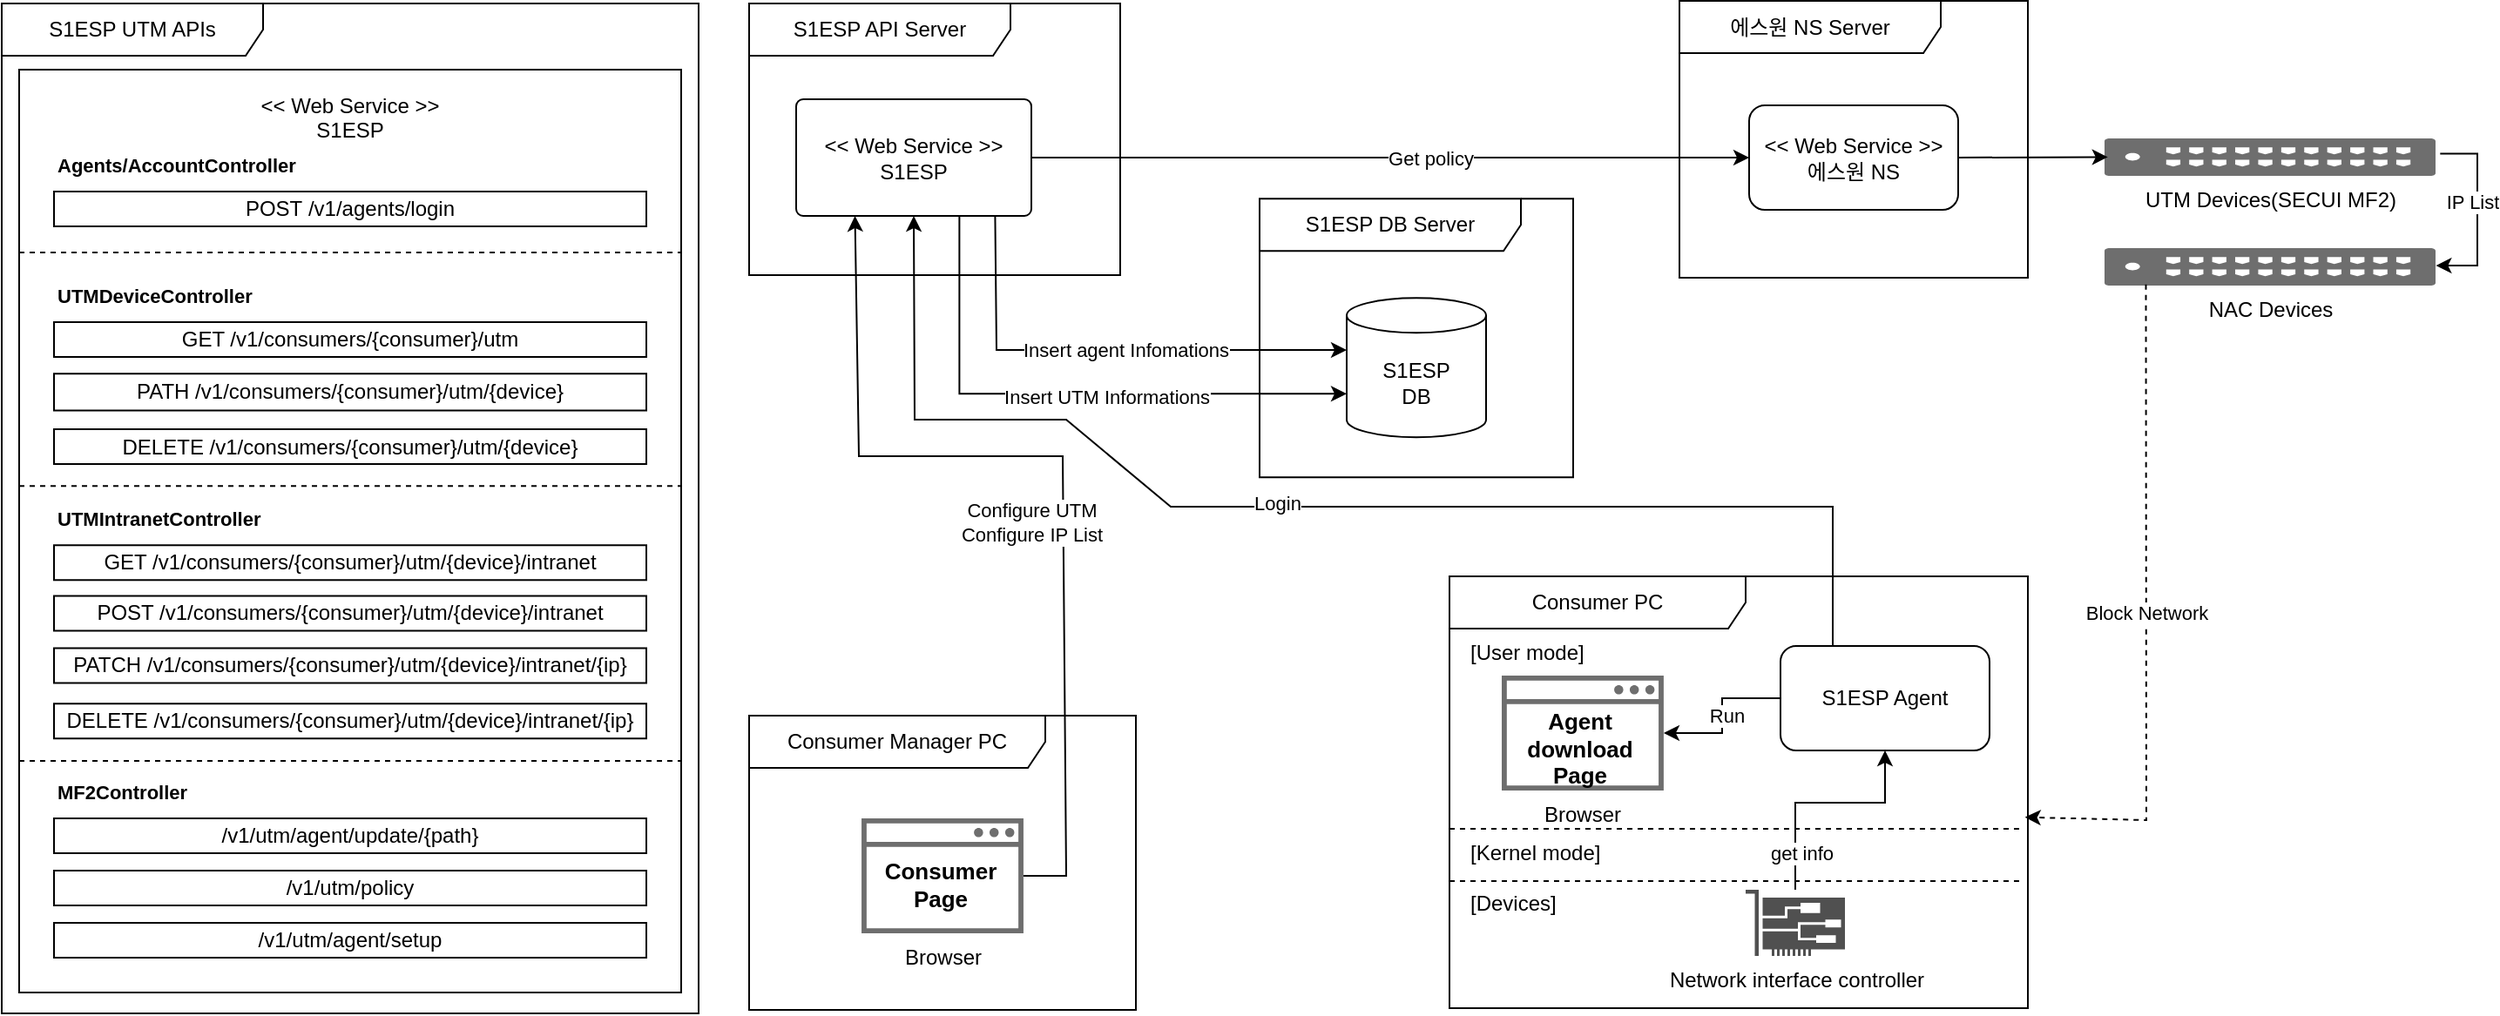<mxfile version="24.7.6">
  <diagram name="페이지-1" id="lI48-LUjIKv5oVbXYokH">
    <mxGraphModel dx="1589" dy="994" grid="1" gridSize="10" guides="1" tooltips="1" connect="1" arrows="1" fold="1" page="1" pageScale="1" pageWidth="1600" pageHeight="1400" background="#ffffff" math="0" shadow="0">
      <root>
        <mxCell id="0" />
        <mxCell id="1" parent="0" />
        <mxCell id="y2j8pdcFpELkHroc6ahy-34" value="&amp;lt;&amp;lt; Web Service&lt;span style=&quot;background-color: initial;&quot;&gt;&amp;nbsp;&amp;gt;&amp;gt;&lt;/span&gt;&lt;div&gt;S1ESP&lt;/div&gt;&lt;div&gt;&lt;br&gt;&lt;/div&gt;&lt;div&gt;&lt;br&gt;&lt;/div&gt;&lt;div&gt;&lt;br&gt;&lt;/div&gt;&lt;div&gt;&lt;br&gt;&lt;/div&gt;&lt;div&gt;&lt;br&gt;&lt;/div&gt;&lt;div&gt;&lt;br&gt;&lt;/div&gt;&lt;div&gt;&lt;br&gt;&lt;/div&gt;&lt;div&gt;&lt;br&gt;&lt;/div&gt;&lt;div&gt;&lt;br&gt;&lt;/div&gt;&lt;div&gt;&lt;br&gt;&lt;/div&gt;&lt;div&gt;&lt;br&gt;&lt;/div&gt;&lt;div&gt;&lt;br&gt;&lt;/div&gt;&lt;div&gt;&lt;br&gt;&lt;/div&gt;&lt;div&gt;&lt;br&gt;&lt;/div&gt;&lt;div&gt;&lt;br&gt;&lt;/div&gt;&lt;div&gt;&lt;br&gt;&lt;/div&gt;&lt;div&gt;&lt;br&gt;&lt;/div&gt;&lt;div&gt;&lt;br&gt;&lt;/div&gt;&lt;div&gt;&lt;br&gt;&lt;/div&gt;&lt;div&gt;&lt;br&gt;&lt;/div&gt;&lt;div&gt;&lt;br&gt;&lt;/div&gt;&lt;div&gt;&lt;br&gt;&lt;/div&gt;&lt;div&gt;&lt;br&gt;&lt;/div&gt;&lt;div&gt;&lt;br&gt;&lt;/div&gt;&lt;div&gt;&lt;br&gt;&lt;/div&gt;&lt;div&gt;&lt;br&gt;&lt;/div&gt;&lt;div&gt;&lt;br&gt;&lt;/div&gt;&lt;div&gt;&lt;br&gt;&lt;/div&gt;&lt;div&gt;&lt;br&gt;&lt;/div&gt;&lt;div&gt;&lt;br&gt;&lt;/div&gt;&lt;div&gt;&lt;br&gt;&lt;/div&gt;&lt;div&gt;&lt;br&gt;&lt;/div&gt;&lt;div&gt;&lt;br&gt;&lt;/div&gt;" style="rounded=1;whiteSpace=wrap;html=1;arcSize=0;" vertex="1" parent="1">
          <mxGeometry x="59" y="69" width="380" height="530" as="geometry" />
        </mxCell>
        <mxCell id="y2j8pdcFpELkHroc6ahy-2" value="S1ESP UTM APIs" style="shape=umlFrame;whiteSpace=wrap;html=1;pointerEvents=0;width=150;height=30;" vertex="1" parent="1">
          <mxGeometry x="49" y="31" width="400" height="580" as="geometry" />
        </mxCell>
        <mxCell id="y2j8pdcFpELkHroc6ahy-9" value="Consumer PC" style="shape=umlFrame;whiteSpace=wrap;html=1;pointerEvents=0;recursiveResize=0;container=1;collapsible=0;width=170;" vertex="1" parent="1">
          <mxGeometry x="880" y="360" width="332" height="247.94" as="geometry" />
        </mxCell>
        <mxCell id="y2j8pdcFpELkHroc6ahy-10" value="[User mode]" style="text;html=1;" vertex="1" parent="y2j8pdcFpELkHroc6ahy-9">
          <mxGeometry width="100" height="20" relative="1" as="geometry">
            <mxPoint x="10" y="30" as="offset" />
          </mxGeometry>
        </mxCell>
        <mxCell id="y2j8pdcFpELkHroc6ahy-11" value="" style="line;strokeWidth=1;dashed=1;labelPosition=center;verticalLabelPosition=bottom;align=left;verticalAlign=top;spacingLeft=20;spacingTop=15;html=1;whiteSpace=wrap;" vertex="1" parent="y2j8pdcFpELkHroc6ahy-9">
          <mxGeometry y="170" width="330" height="10" as="geometry" />
        </mxCell>
        <mxCell id="y2j8pdcFpELkHroc6ahy-142" style="edgeStyle=orthogonalEdgeStyle;rounded=0;orthogonalLoop=1;jettySize=auto;html=1;" edge="1" parent="y2j8pdcFpELkHroc6ahy-9" source="y2j8pdcFpELkHroc6ahy-7" target="y2j8pdcFpELkHroc6ahy-127">
          <mxGeometry relative="1" as="geometry" />
        </mxCell>
        <mxCell id="y2j8pdcFpELkHroc6ahy-145" value="Run" style="edgeLabel;html=1;align=center;verticalAlign=middle;resizable=0;points=[];" vertex="1" connectable="0" parent="y2j8pdcFpELkHroc6ahy-142">
          <mxGeometry x="-0.272" relative="1" as="geometry">
            <mxPoint y="10" as="offset" />
          </mxGeometry>
        </mxCell>
        <mxCell id="y2j8pdcFpELkHroc6ahy-7" value="S1ESP Agent" style="rounded=1;whiteSpace=wrap;html=1;" vertex="1" parent="y2j8pdcFpELkHroc6ahy-9">
          <mxGeometry x="190" y="40" width="120" height="60" as="geometry" />
        </mxCell>
        <mxCell id="y2j8pdcFpELkHroc6ahy-12" value="" style="line;strokeWidth=1;dashed=1;labelPosition=center;verticalLabelPosition=bottom;align=left;verticalAlign=top;spacingLeft=20;spacingTop=15;html=1;whiteSpace=wrap;" vertex="1" parent="y2j8pdcFpELkHroc6ahy-9">
          <mxGeometry y="140" width="330" height="10" as="geometry" />
        </mxCell>
        <mxCell id="y2j8pdcFpELkHroc6ahy-17" style="edgeStyle=orthogonalEdgeStyle;rounded=0;orthogonalLoop=1;jettySize=auto;html=1;entryX=0.5;entryY=1;entryDx=0;entryDy=0;" edge="1" parent="y2j8pdcFpELkHroc6ahy-9" source="y2j8pdcFpELkHroc6ahy-8" target="y2j8pdcFpELkHroc6ahy-7">
          <mxGeometry relative="1" as="geometry">
            <Array as="points">
              <mxPoint x="198" y="130" />
              <mxPoint x="250" y="130" />
            </Array>
          </mxGeometry>
        </mxCell>
        <mxCell id="y2j8pdcFpELkHroc6ahy-18" value="get info" style="edgeLabel;html=1;align=center;verticalAlign=middle;resizable=0;points=[];" vertex="1" connectable="0" parent="y2j8pdcFpELkHroc6ahy-17">
          <mxGeometry x="-0.042" y="-2" relative="1" as="geometry">
            <mxPoint x="-10" y="27" as="offset" />
          </mxGeometry>
        </mxCell>
        <mxCell id="y2j8pdcFpELkHroc6ahy-8" value="Network interface controller" style="sketch=0;pointerEvents=1;shadow=0;dashed=0;html=1;strokeColor=none;fillColor=#505050;labelPosition=center;verticalLabelPosition=bottom;verticalAlign=top;outlineConnect=0;align=center;shape=mxgraph.office.devices.nic;" vertex="1" parent="y2j8pdcFpELkHroc6ahy-9">
          <mxGeometry x="170" y="180" width="57" height="38" as="geometry" />
        </mxCell>
        <mxCell id="y2j8pdcFpELkHroc6ahy-13" value="[Kernel mode]" style="text;html=1;" vertex="1" parent="y2j8pdcFpELkHroc6ahy-9">
          <mxGeometry x="10" y="145" width="100" height="20" as="geometry" />
        </mxCell>
        <mxCell id="y2j8pdcFpELkHroc6ahy-15" value="[Devices]" style="text;html=1;" vertex="1" parent="y2j8pdcFpELkHroc6ahy-9">
          <mxGeometry x="10" y="174" width="100" height="20" as="geometry" />
        </mxCell>
        <mxCell id="y2j8pdcFpELkHroc6ahy-127" value="Browser" style="sketch=0;pointerEvents=1;shadow=0;dashed=0;html=1;strokeColor=none;fillColor=#6E6E6E;aspect=fixed;labelPosition=center;verticalLabelPosition=bottom;verticalAlign=top;align=center;outlineConnect=0;shape=mxgraph.vvd.web_browser;strokeWidth=1;" vertex="1" parent="y2j8pdcFpELkHroc6ahy-9">
          <mxGeometry x="30" y="57.0" width="92.95" height="66" as="geometry" />
        </mxCell>
        <mxCell id="y2j8pdcFpELkHroc6ahy-128" value="&lt;font style=&quot;font-size: 13px;&quot;&gt;&lt;b&gt;Agent download&lt;br&gt;Page&lt;/b&gt;&lt;/font&gt;" style="text;html=1;align=center;verticalAlign=middle;whiteSpace=wrap;rounded=0;fillColor=default;" vertex="1" parent="y2j8pdcFpELkHroc6ahy-9">
          <mxGeometry x="40" y="79.47" width="70" height="39.47" as="geometry" />
        </mxCell>
        <mxCell id="y2j8pdcFpELkHroc6ahy-20" value="S1ESP&lt;br&gt;DB" style="shape=cylinder3;whiteSpace=wrap;html=1;boundedLbl=1;backgroundOutline=1;size=10;" vertex="1" parent="1">
          <mxGeometry x="821" y="200.13" width="80" height="80" as="geometry" />
        </mxCell>
        <mxCell id="y2j8pdcFpELkHroc6ahy-22" value="UTM Devices(SECUI MF2)" style="verticalLabelPosition=bottom;sketch=0;html=1;fillColor=#6E6E6E;strokeColor=none;verticalAlign=top;pointerEvents=1;align=center;shape=mxgraph.cisco_safe.security_icons.utm;" vertex="1" parent="1">
          <mxGeometry x="1256" y="108.5" width="190" height="21.5" as="geometry" />
        </mxCell>
        <mxCell id="y2j8pdcFpELkHroc6ahy-23" style="rounded=0;orthogonalLoop=1;jettySize=auto;html=1;exitX=1;exitY=0.5;exitDx=0;exitDy=0;entryX=0.01;entryY=0.499;entryDx=0;entryDy=0;entryPerimeter=0;" edge="1" parent="1" source="y2j8pdcFpELkHroc6ahy-30" target="y2j8pdcFpELkHroc6ahy-22">
          <mxGeometry relative="1" as="geometry">
            <mxPoint x="1359.68" y="78.88" as="sourcePoint" />
            <mxPoint x="1969.68" y="-191.12" as="targetPoint" />
          </mxGeometry>
        </mxCell>
        <mxCell id="y2j8pdcFpELkHroc6ahy-27" value="S1ESP DB Server" style="shape=umlFrame;whiteSpace=wrap;html=1;pointerEvents=0;width=150;height=30;" vertex="1" parent="1">
          <mxGeometry x="771" y="143.13" width="180" height="160" as="geometry" />
        </mxCell>
        <mxCell id="y2j8pdcFpELkHroc6ahy-29" value="에스원 NS Server" style="shape=umlFrame;whiteSpace=wrap;html=1;pointerEvents=0;width=150;height=30;" vertex="1" parent="1">
          <mxGeometry x="1012" y="29.5" width="200" height="159" as="geometry" />
        </mxCell>
        <mxCell id="y2j8pdcFpELkHroc6ahy-30" value="&amp;lt;&amp;lt; Web Service &amp;gt;&amp;gt;&lt;br&gt;에스원 NS" style="rounded=1;whiteSpace=wrap;html=1;" vertex="1" parent="1">
          <mxGeometry x="1052" y="89.5" width="120" height="60" as="geometry" />
        </mxCell>
        <mxCell id="y2j8pdcFpELkHroc6ahy-31" value="/v1/utm/policy" style="rounded=0;whiteSpace=wrap;html=1;" vertex="1" parent="1">
          <mxGeometry x="79" y="529" width="340" height="20" as="geometry" />
        </mxCell>
        <mxCell id="y2j8pdcFpELkHroc6ahy-36" value="/v1/utm/agent/update/{path}" style="rounded=0;whiteSpace=wrap;html=1;" vertex="1" parent="1">
          <mxGeometry x="79" y="499" width="340" height="20" as="geometry" />
        </mxCell>
        <mxCell id="y2j8pdcFpELkHroc6ahy-49" value="NAC Devices" style="verticalLabelPosition=bottom;sketch=0;html=1;fillColor=#6E6E6E;strokeColor=none;verticalAlign=top;pointerEvents=1;align=center;shape=mxgraph.cisco_safe.security_icons.utm;" vertex="1" parent="1">
          <mxGeometry x="1256" y="171.5" width="190" height="21.5" as="geometry" />
        </mxCell>
        <mxCell id="y2j8pdcFpELkHroc6ahy-50" value="IP List" style="rounded=0;orthogonalLoop=1;jettySize=auto;html=1;entryX=1.001;entryY=0.467;entryDx=0;entryDy=0;entryPerimeter=0;exitX=1.014;exitY=0.409;exitDx=0;exitDy=0;exitPerimeter=0;edgeStyle=orthogonalEdgeStyle;" edge="1" parent="1" source="y2j8pdcFpELkHroc6ahy-22" target="y2j8pdcFpELkHroc6ahy-49">
          <mxGeometry x="-0.097" y="-3" relative="1" as="geometry">
            <mxPoint x="1617" y="287.062" as="sourcePoint" />
            <mxPoint x="1619.47" y="353.554" as="targetPoint" />
            <Array as="points">
              <mxPoint x="1470" y="117" />
              <mxPoint x="1470" y="182" />
            </Array>
            <mxPoint as="offset" />
          </mxGeometry>
        </mxCell>
        <mxCell id="y2j8pdcFpELkHroc6ahy-51" style="rounded=0;orthogonalLoop=1;jettySize=auto;html=1;dashed=1;entryX=0.995;entryY=0.558;entryDx=0;entryDy=0;entryPerimeter=0;exitX=0.125;exitY=0.971;exitDx=0;exitDy=0;exitPerimeter=0;" edge="1" parent="1" source="y2j8pdcFpELkHroc6ahy-49" target="y2j8pdcFpELkHroc6ahy-9">
          <mxGeometry relative="1" as="geometry">
            <mxPoint x="1371" y="577" as="targetPoint" />
            <Array as="points">
              <mxPoint x="1280" y="500" />
            </Array>
          </mxGeometry>
        </mxCell>
        <mxCell id="y2j8pdcFpELkHroc6ahy-53" value="Block Network" style="edgeLabel;html=1;align=center;verticalAlign=middle;resizable=0;points=[];" vertex="1" connectable="0" parent="y2j8pdcFpELkHroc6ahy-51">
          <mxGeometry x="0.091" y="-2" relative="1" as="geometry">
            <mxPoint x="2" y="-18" as="offset" />
          </mxGeometry>
        </mxCell>
        <mxCell id="y2j8pdcFpELkHroc6ahy-62" value="/v1/utm/agent/setup" style="rounded=0;whiteSpace=wrap;html=1;" vertex="1" parent="1">
          <mxGeometry x="79" y="559" width="340" height="20" as="geometry" />
        </mxCell>
        <mxCell id="y2j8pdcFpELkHroc6ahy-63" value="GET /v1/consumers/{consumer}/utm/{device}/intranet" style="rounded=0;whiteSpace=wrap;html=1;" vertex="1" parent="1">
          <mxGeometry x="79" y="342.13" width="340" height="20" as="geometry" />
        </mxCell>
        <mxCell id="y2j8pdcFpELkHroc6ahy-65" value="GET /v1/consumers/{consumer}/utm" style="rounded=0;whiteSpace=wrap;html=1;" vertex="1" parent="1">
          <mxGeometry x="79" y="214" width="340" height="20" as="geometry" />
        </mxCell>
        <mxCell id="y2j8pdcFpELkHroc6ahy-66" value="PATH&amp;nbsp;/v1/consumers/{consumer}/utm/{device}" style="rounded=0;whiteSpace=wrap;html=1;" vertex="1" parent="1">
          <mxGeometry x="79" y="243.62" width="340" height="21.13" as="geometry" />
        </mxCell>
        <mxCell id="y2j8pdcFpELkHroc6ahy-67" value="DELETE&amp;nbsp;/v1/consumers/{consumer}/utm/{device}" style="rounded=0;whiteSpace=wrap;html=1;" vertex="1" parent="1">
          <mxGeometry x="79" y="275.5" width="340" height="20" as="geometry" />
        </mxCell>
        <mxCell id="y2j8pdcFpELkHroc6ahy-76" value="POST /v1/consumers/{consumer}/utm/{device}/intranet" style="rounded=0;whiteSpace=wrap;html=1;" vertex="1" parent="1">
          <mxGeometry x="79" y="371.25" width="340" height="20" as="geometry" />
        </mxCell>
        <mxCell id="y2j8pdcFpELkHroc6ahy-77" value="PATCH /v1/consumers/{consumer}/utm/{device}/intranet/{ip}" style="rounded=0;whiteSpace=wrap;html=1;" vertex="1" parent="1">
          <mxGeometry x="79" y="401.25" width="340" height="20" as="geometry" />
        </mxCell>
        <mxCell id="y2j8pdcFpELkHroc6ahy-78" value="DELETE /v1/consumers/{consumer}/utm/{device}/intranet/{ip}" style="rounded=0;whiteSpace=wrap;html=1;" vertex="1" parent="1">
          <mxGeometry x="79" y="433.13" width="340" height="20" as="geometry" />
        </mxCell>
        <mxCell id="y2j8pdcFpELkHroc6ahy-80" value="POST&amp;nbsp;/v1/agents/login" style="rounded=0;whiteSpace=wrap;html=1;" vertex="1" parent="1">
          <mxGeometry x="79" y="139" width="340" height="20" as="geometry" />
        </mxCell>
        <mxCell id="y2j8pdcFpELkHroc6ahy-84" value="" style="line;strokeWidth=1;dashed=1;labelPosition=center;verticalLabelPosition=bottom;align=left;verticalAlign=top;spacingLeft=20;spacingTop=15;html=1;whiteSpace=wrap;" vertex="1" parent="1">
          <mxGeometry x="59" y="169" width="380" height="10" as="geometry" />
        </mxCell>
        <mxCell id="y2j8pdcFpELkHroc6ahy-86" value="" style="line;strokeWidth=1;dashed=1;labelPosition=center;verticalLabelPosition=bottom;align=left;verticalAlign=top;spacingLeft=20;spacingTop=15;html=1;whiteSpace=wrap;" vertex="1" parent="1">
          <mxGeometry x="59" y="303.13" width="380" height="10" as="geometry" />
        </mxCell>
        <mxCell id="y2j8pdcFpELkHroc6ahy-87" value="" style="line;strokeWidth=1;dashed=1;labelPosition=center;verticalLabelPosition=bottom;align=left;verticalAlign=top;spacingLeft=20;spacingTop=15;html=1;whiteSpace=wrap;" vertex="1" parent="1">
          <mxGeometry x="59" y="461" width="380" height="10" as="geometry" />
        </mxCell>
        <mxCell id="y2j8pdcFpELkHroc6ahy-88" value="&lt;b style=&quot;font-size: 11px;&quot;&gt;&lt;font style=&quot;font-size: 11px;&quot;&gt;MF2Controller&lt;/font&gt;&lt;/b&gt;" style="text;html=1;align=left;verticalAlign=middle;whiteSpace=wrap;rounded=0;fontSize=11;" vertex="1" parent="1">
          <mxGeometry x="79" y="469" width="120" height="30" as="geometry" />
        </mxCell>
        <mxCell id="y2j8pdcFpELkHroc6ahy-89" value="&lt;span style=&quot;font-size: 11px;&quot;&gt;&lt;b style=&quot;font-size: 11px;&quot;&gt;UTMIntranetController&lt;/b&gt;&lt;/span&gt;" style="text;html=1;align=left;verticalAlign=middle;whiteSpace=wrap;rounded=0;fontSize=11;" vertex="1" parent="1">
          <mxGeometry x="79" y="312.13" width="190" height="30" as="geometry" />
        </mxCell>
        <mxCell id="y2j8pdcFpELkHroc6ahy-90" value="&lt;span style=&quot;font-size: 11px;&quot;&gt;&lt;b style=&quot;font-size: 11px;&quot;&gt;UTMDeviceController&lt;/b&gt;&lt;/span&gt;" style="text;html=1;align=left;verticalAlign=middle;whiteSpace=wrap;rounded=0;fontSize=11;" vertex="1" parent="1">
          <mxGeometry x="79" y="184" width="190" height="30" as="geometry" />
        </mxCell>
        <mxCell id="y2j8pdcFpELkHroc6ahy-91" value="&lt;span style=&quot;font-size: 11px;&quot;&gt;&lt;b style=&quot;font-size: 11px;&quot;&gt;Agents/AccountController&lt;/b&gt;&lt;/span&gt;" style="text;html=1;align=left;verticalAlign=middle;whiteSpace=wrap;rounded=0;fontSize=11;" vertex="1" parent="1">
          <mxGeometry x="79" y="109" width="190" height="30" as="geometry" />
        </mxCell>
        <mxCell id="y2j8pdcFpELkHroc6ahy-136" style="rounded=0;orthogonalLoop=1;jettySize=auto;html=1;entryX=0;entryY=0.5;entryDx=0;entryDy=0;" edge="1" parent="1" source="y2j8pdcFpELkHroc6ahy-92" target="y2j8pdcFpELkHroc6ahy-30">
          <mxGeometry relative="1" as="geometry" />
        </mxCell>
        <mxCell id="y2j8pdcFpELkHroc6ahy-137" value="Get policy" style="edgeLabel;html=1;align=center;verticalAlign=middle;resizable=0;points=[];" vertex="1" connectable="0" parent="y2j8pdcFpELkHroc6ahy-136">
          <mxGeometry x="0.108" y="-5" relative="1" as="geometry">
            <mxPoint x="1" y="-5" as="offset" />
          </mxGeometry>
        </mxCell>
        <mxCell id="y2j8pdcFpELkHroc6ahy-92" value="&amp;lt;&amp;lt; Web Service&lt;span style=&quot;background-color: initial;&quot;&gt;&amp;nbsp;&amp;gt;&amp;gt;&lt;/span&gt;&lt;div&gt;S1ESP&lt;/div&gt;" style="rounded=1;whiteSpace=wrap;html=1;arcSize=6;" vertex="1" parent="1">
          <mxGeometry x="505" y="86" width="135" height="67" as="geometry" />
        </mxCell>
        <mxCell id="y2j8pdcFpELkHroc6ahy-93" value="S1ESP API Server" style="shape=umlFrame;whiteSpace=wrap;html=1;pointerEvents=0;width=150;height=30;" vertex="1" parent="1">
          <mxGeometry x="478" y="31" width="213" height="156" as="geometry" />
        </mxCell>
        <mxCell id="y2j8pdcFpELkHroc6ahy-101" style="rounded=0;orthogonalLoop=1;jettySize=auto;html=1;entryX=0.25;entryY=1;entryDx=0;entryDy=0;" edge="1" parent="1" source="y2j8pdcFpELkHroc6ahy-120" target="y2j8pdcFpELkHroc6ahy-92">
          <mxGeometry relative="1" as="geometry">
            <Array as="points">
              <mxPoint x="660" y="532" />
              <mxPoint x="658" y="291" />
              <mxPoint x="541" y="291" />
            </Array>
          </mxGeometry>
        </mxCell>
        <mxCell id="y2j8pdcFpELkHroc6ahy-102" value="Configure UTM&lt;br&gt;Configure IP List" style="edgeLabel;html=1;align=center;verticalAlign=middle;resizable=0;points=[];" vertex="1" connectable="0" parent="y2j8pdcFpELkHroc6ahy-101">
          <mxGeometry x="-0.127" relative="1" as="geometry">
            <mxPoint x="-19" y="-1" as="offset" />
          </mxGeometry>
        </mxCell>
        <mxCell id="y2j8pdcFpELkHroc6ahy-103" style="rounded=0;orthogonalLoop=1;jettySize=auto;html=1;entryX=0.5;entryY=1;entryDx=0;entryDy=0;exitX=0.25;exitY=0;exitDx=0;exitDy=0;" edge="1" parent="1" source="y2j8pdcFpELkHroc6ahy-7" target="y2j8pdcFpELkHroc6ahy-92">
          <mxGeometry relative="1" as="geometry">
            <Array as="points">
              <mxPoint x="1100" y="320" />
              <mxPoint x="720" y="320" />
              <mxPoint x="660" y="270" />
              <mxPoint x="573" y="270" />
            </Array>
          </mxGeometry>
        </mxCell>
        <mxCell id="y2j8pdcFpELkHroc6ahy-131" value="Login" style="edgeLabel;html=1;align=center;verticalAlign=middle;resizable=0;points=[];" vertex="1" connectable="0" parent="y2j8pdcFpELkHroc6ahy-103">
          <mxGeometry x="-0.021" y="2" relative="1" as="geometry">
            <mxPoint x="-36" y="-4" as="offset" />
          </mxGeometry>
        </mxCell>
        <mxCell id="y2j8pdcFpELkHroc6ahy-107" style="rounded=0;orthogonalLoop=1;jettySize=auto;html=1;exitX=0.846;exitY=1.005;exitDx=0;exitDy=0;exitPerimeter=0;" edge="1" parent="1" source="y2j8pdcFpELkHroc6ahy-92">
          <mxGeometry relative="1" as="geometry">
            <mxPoint x="636" y="154" as="sourcePoint" />
            <mxPoint x="821" y="230" as="targetPoint" />
            <Array as="points">
              <mxPoint x="620" y="230" />
              <mxPoint x="730" y="230" />
            </Array>
          </mxGeometry>
        </mxCell>
        <mxCell id="y2j8pdcFpELkHroc6ahy-110" value="Consumer Manager PC" style="shape=umlFrame;whiteSpace=wrap;html=1;pointerEvents=0;recursiveResize=0;container=1;collapsible=0;width=170;" vertex="1" parent="1">
          <mxGeometry x="478" y="440" width="222" height="169" as="geometry" />
        </mxCell>
        <mxCell id="y2j8pdcFpELkHroc6ahy-120" value="Browser" style="sketch=0;pointerEvents=1;shadow=0;dashed=0;html=1;strokeColor=none;fillColor=#6E6E6E;aspect=fixed;labelPosition=center;verticalLabelPosition=bottom;verticalAlign=top;align=center;outlineConnect=0;shape=mxgraph.vvd.web_browser;strokeWidth=1;" vertex="1" parent="y2j8pdcFpELkHroc6ahy-110">
          <mxGeometry x="64.52" y="59.0" width="92.95" height="66" as="geometry" />
        </mxCell>
        <mxCell id="y2j8pdcFpELkHroc6ahy-124" value="&lt;font style=&quot;font-size: 13px;&quot;&gt;&lt;b&gt;Consumer&lt;br&gt;Page&lt;/b&gt;&lt;/font&gt;" style="text;html=1;align=center;verticalAlign=middle;whiteSpace=wrap;rounded=0;fillColor=default;" vertex="1" parent="y2j8pdcFpELkHroc6ahy-110">
          <mxGeometry x="74.52" y="77.41" width="70" height="39.47" as="geometry" />
        </mxCell>
        <mxCell id="y2j8pdcFpELkHroc6ahy-138" style="rounded=0;orthogonalLoop=1;jettySize=auto;html=1;exitX=0.694;exitY=1.001;exitDx=0;exitDy=0;exitPerimeter=0;edgeStyle=orthogonalEdgeStyle;entryX=0;entryY=0;entryDx=0;entryDy=55;entryPerimeter=0;" edge="1" parent="1" source="y2j8pdcFpELkHroc6ahy-92" target="y2j8pdcFpELkHroc6ahy-20">
          <mxGeometry relative="1" as="geometry">
            <mxPoint x="600" y="200" as="sourcePoint" />
            <mxPoint x="790" y="250" as="targetPoint" />
          </mxGeometry>
        </mxCell>
        <mxCell id="y2j8pdcFpELkHroc6ahy-139" value="Insert agent Infomations" style="edgeLabel;html=1;align=center;verticalAlign=middle;resizable=0;points=[];" vertex="1" connectable="0" parent="y2j8pdcFpELkHroc6ahy-138">
          <mxGeometry x="-0.459" y="-6" relative="1" as="geometry">
            <mxPoint x="101" y="-11" as="offset" />
          </mxGeometry>
        </mxCell>
        <mxCell id="y2j8pdcFpELkHroc6ahy-141" value="Insert UTM Informations" style="edgeLabel;html=1;align=center;verticalAlign=middle;resizable=0;points=[];" vertex="1" connectable="0" parent="y2j8pdcFpELkHroc6ahy-138">
          <mxGeometry x="0.077" y="-2" relative="1" as="geometry">
            <mxPoint x="12" as="offset" />
          </mxGeometry>
        </mxCell>
      </root>
    </mxGraphModel>
  </diagram>
</mxfile>
